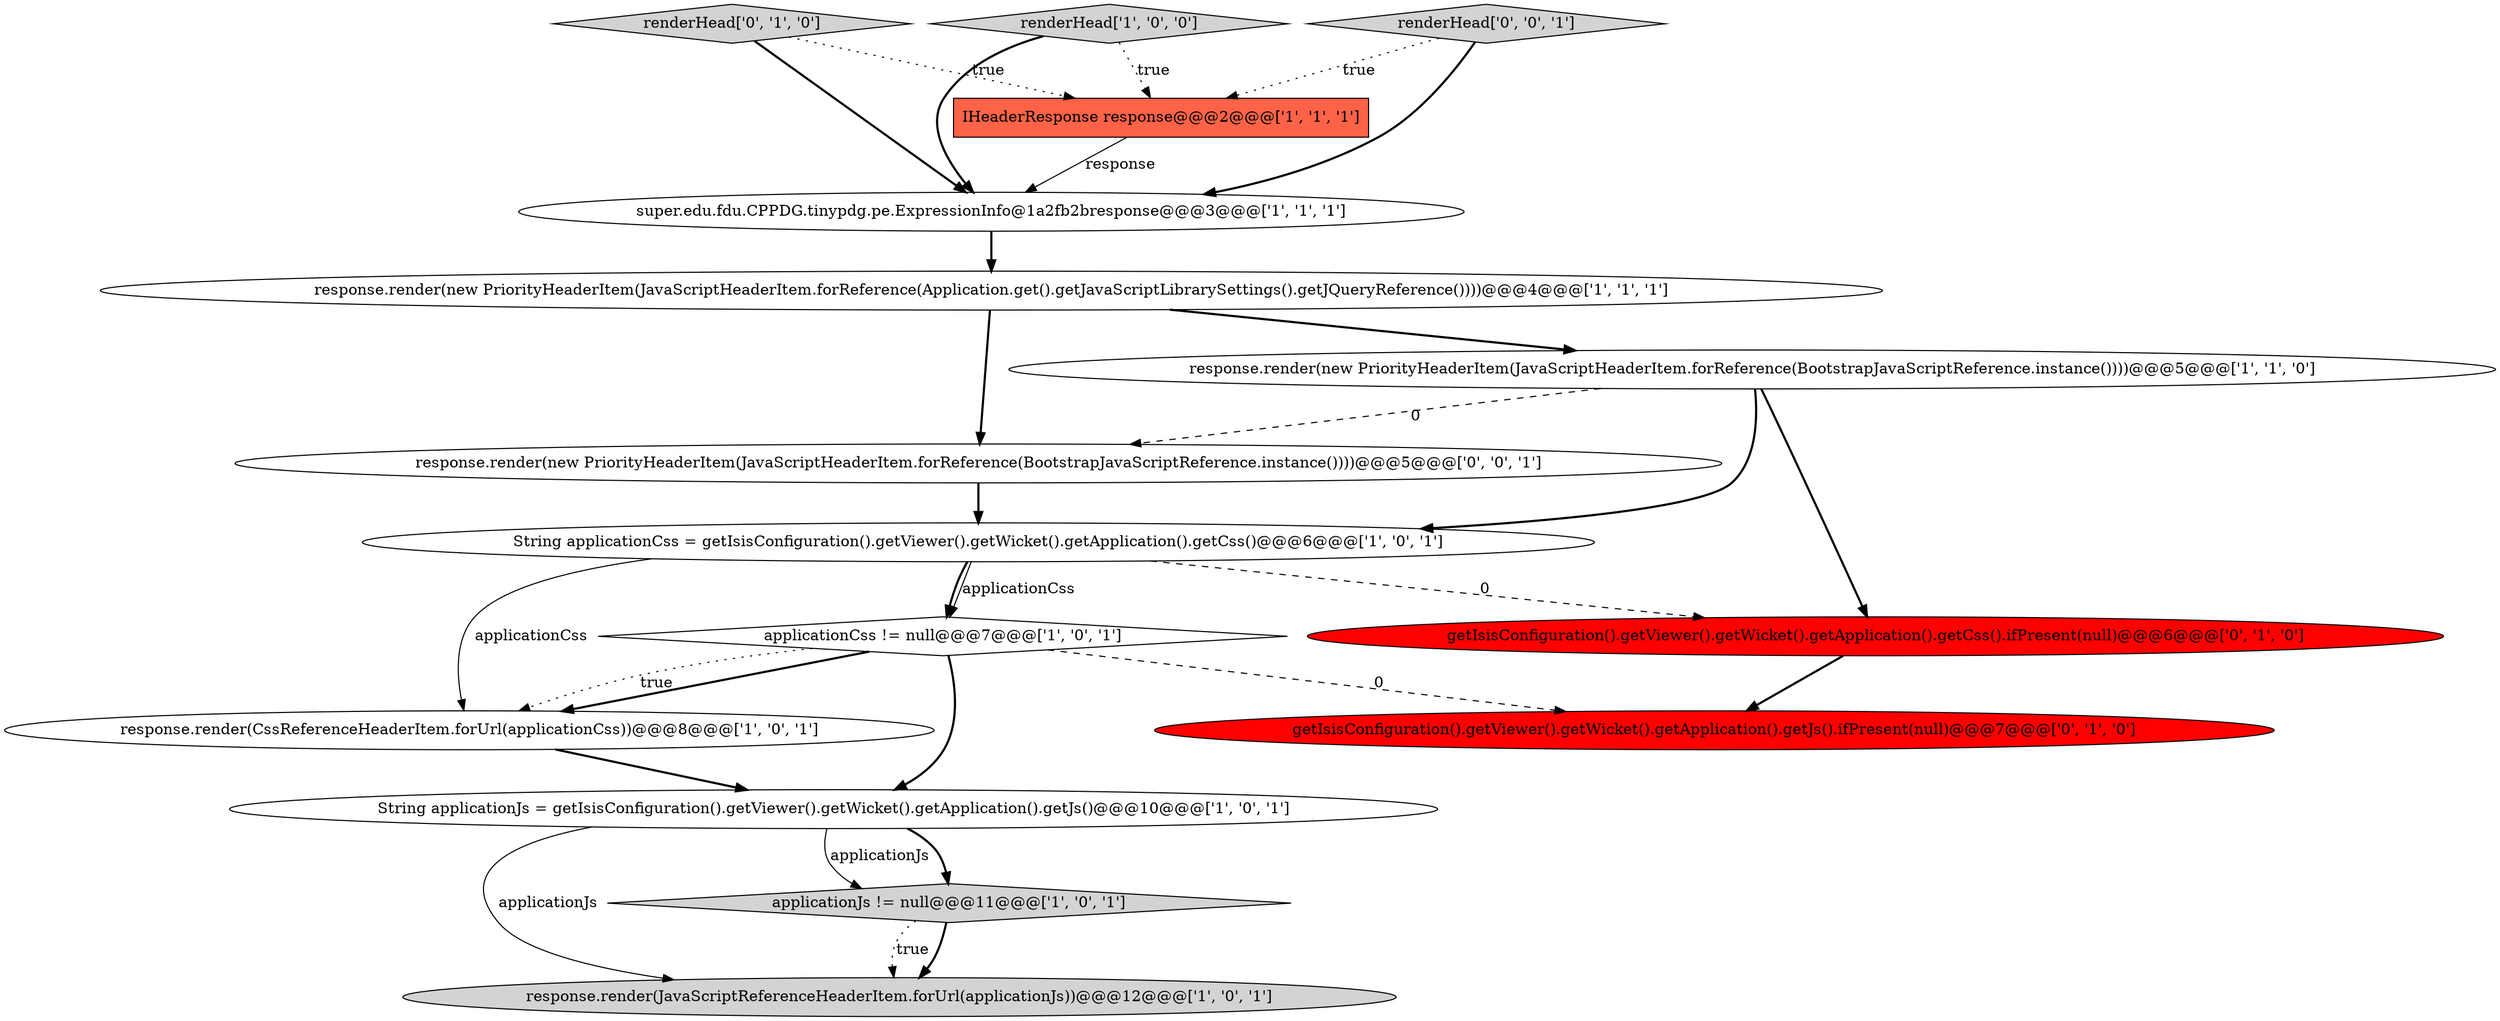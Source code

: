 digraph {
3 [style = filled, label = "String applicationCss = getIsisConfiguration().getViewer().getWicket().getApplication().getCss()@@@6@@@['1', '0', '1']", fillcolor = white, shape = ellipse image = "AAA0AAABBB1BBB"];
5 [style = filled, label = "super.edu.fdu.CPPDG.tinypdg.pe.ExpressionInfo@1a2fb2bresponse@@@3@@@['1', '1', '1']", fillcolor = white, shape = ellipse image = "AAA0AAABBB1BBB"];
1 [style = filled, label = "String applicationJs = getIsisConfiguration().getViewer().getWicket().getApplication().getJs()@@@10@@@['1', '0', '1']", fillcolor = white, shape = ellipse image = "AAA0AAABBB1BBB"];
6 [style = filled, label = "response.render(new PriorityHeaderItem(JavaScriptHeaderItem.forReference(Application.get().getJavaScriptLibrarySettings().getJQueryReference())))@@@4@@@['1', '1', '1']", fillcolor = white, shape = ellipse image = "AAA0AAABBB1BBB"];
0 [style = filled, label = "IHeaderResponse response@@@2@@@['1', '1', '1']", fillcolor = tomato, shape = box image = "AAA0AAABBB1BBB"];
12 [style = filled, label = "renderHead['0', '1', '0']", fillcolor = lightgray, shape = diamond image = "AAA0AAABBB2BBB"];
4 [style = filled, label = "renderHead['1', '0', '0']", fillcolor = lightgray, shape = diamond image = "AAA0AAABBB1BBB"];
10 [style = filled, label = "applicationCss != null@@@7@@@['1', '0', '1']", fillcolor = white, shape = diamond image = "AAA0AAABBB1BBB"];
8 [style = filled, label = "applicationJs != null@@@11@@@['1', '0', '1']", fillcolor = lightgray, shape = diamond image = "AAA0AAABBB1BBB"];
14 [style = filled, label = "response.render(new PriorityHeaderItem(JavaScriptHeaderItem.forReference(BootstrapJavaScriptReference.instance())))@@@5@@@['0', '0', '1']", fillcolor = white, shape = ellipse image = "AAA0AAABBB3BBB"];
2 [style = filled, label = "response.render(new PriorityHeaderItem(JavaScriptHeaderItem.forReference(BootstrapJavaScriptReference.instance())))@@@5@@@['1', '1', '0']", fillcolor = white, shape = ellipse image = "AAA0AAABBB1BBB"];
13 [style = filled, label = "getIsisConfiguration().getViewer().getWicket().getApplication().getJs().ifPresent(null)@@@7@@@['0', '1', '0']", fillcolor = red, shape = ellipse image = "AAA1AAABBB2BBB"];
15 [style = filled, label = "renderHead['0', '0', '1']", fillcolor = lightgray, shape = diamond image = "AAA0AAABBB3BBB"];
7 [style = filled, label = "response.render(CssReferenceHeaderItem.forUrl(applicationCss))@@@8@@@['1', '0', '1']", fillcolor = white, shape = ellipse image = "AAA0AAABBB1BBB"];
9 [style = filled, label = "response.render(JavaScriptReferenceHeaderItem.forUrl(applicationJs))@@@12@@@['1', '0', '1']", fillcolor = lightgray, shape = ellipse image = "AAA0AAABBB1BBB"];
11 [style = filled, label = "getIsisConfiguration().getViewer().getWicket().getApplication().getCss().ifPresent(null)@@@6@@@['0', '1', '0']", fillcolor = red, shape = ellipse image = "AAA1AAABBB2BBB"];
14->3 [style = bold, label=""];
7->1 [style = bold, label=""];
1->8 [style = bold, label=""];
12->5 [style = bold, label=""];
0->5 [style = solid, label="response"];
2->3 [style = bold, label=""];
4->0 [style = dotted, label="true"];
3->7 [style = solid, label="applicationCss"];
10->13 [style = dashed, label="0"];
1->8 [style = solid, label="applicationJs"];
15->0 [style = dotted, label="true"];
10->7 [style = bold, label=""];
15->5 [style = bold, label=""];
6->2 [style = bold, label=""];
1->9 [style = solid, label="applicationJs"];
6->14 [style = bold, label=""];
3->10 [style = bold, label=""];
5->6 [style = bold, label=""];
2->14 [style = dashed, label="0"];
11->13 [style = bold, label=""];
8->9 [style = bold, label=""];
12->0 [style = dotted, label="true"];
3->10 [style = solid, label="applicationCss"];
8->9 [style = dotted, label="true"];
10->1 [style = bold, label=""];
4->5 [style = bold, label=""];
2->11 [style = bold, label=""];
10->7 [style = dotted, label="true"];
3->11 [style = dashed, label="0"];
}
